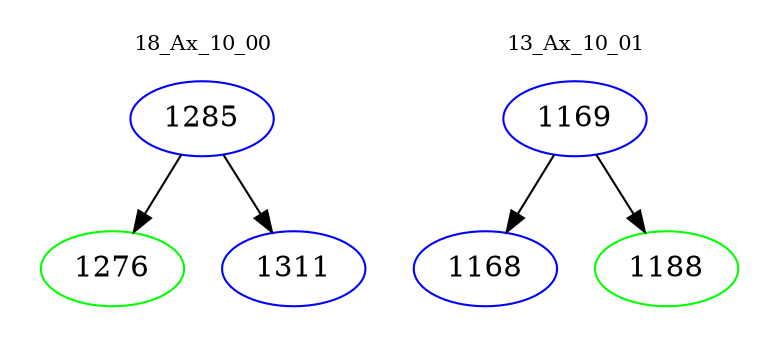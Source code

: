 digraph{
subgraph cluster_0 {
color = white
label = "18_Ax_10_00";
fontsize=10;
T0_1285 [label="1285", color="blue"]
T0_1285 -> T0_1276 [color="black"]
T0_1276 [label="1276", color="green"]
T0_1285 -> T0_1311 [color="black"]
T0_1311 [label="1311", color="blue"]
}
subgraph cluster_1 {
color = white
label = "13_Ax_10_01";
fontsize=10;
T1_1169 [label="1169", color="blue"]
T1_1169 -> T1_1168 [color="black"]
T1_1168 [label="1168", color="blue"]
T1_1169 -> T1_1188 [color="black"]
T1_1188 [label="1188", color="green"]
}
}
